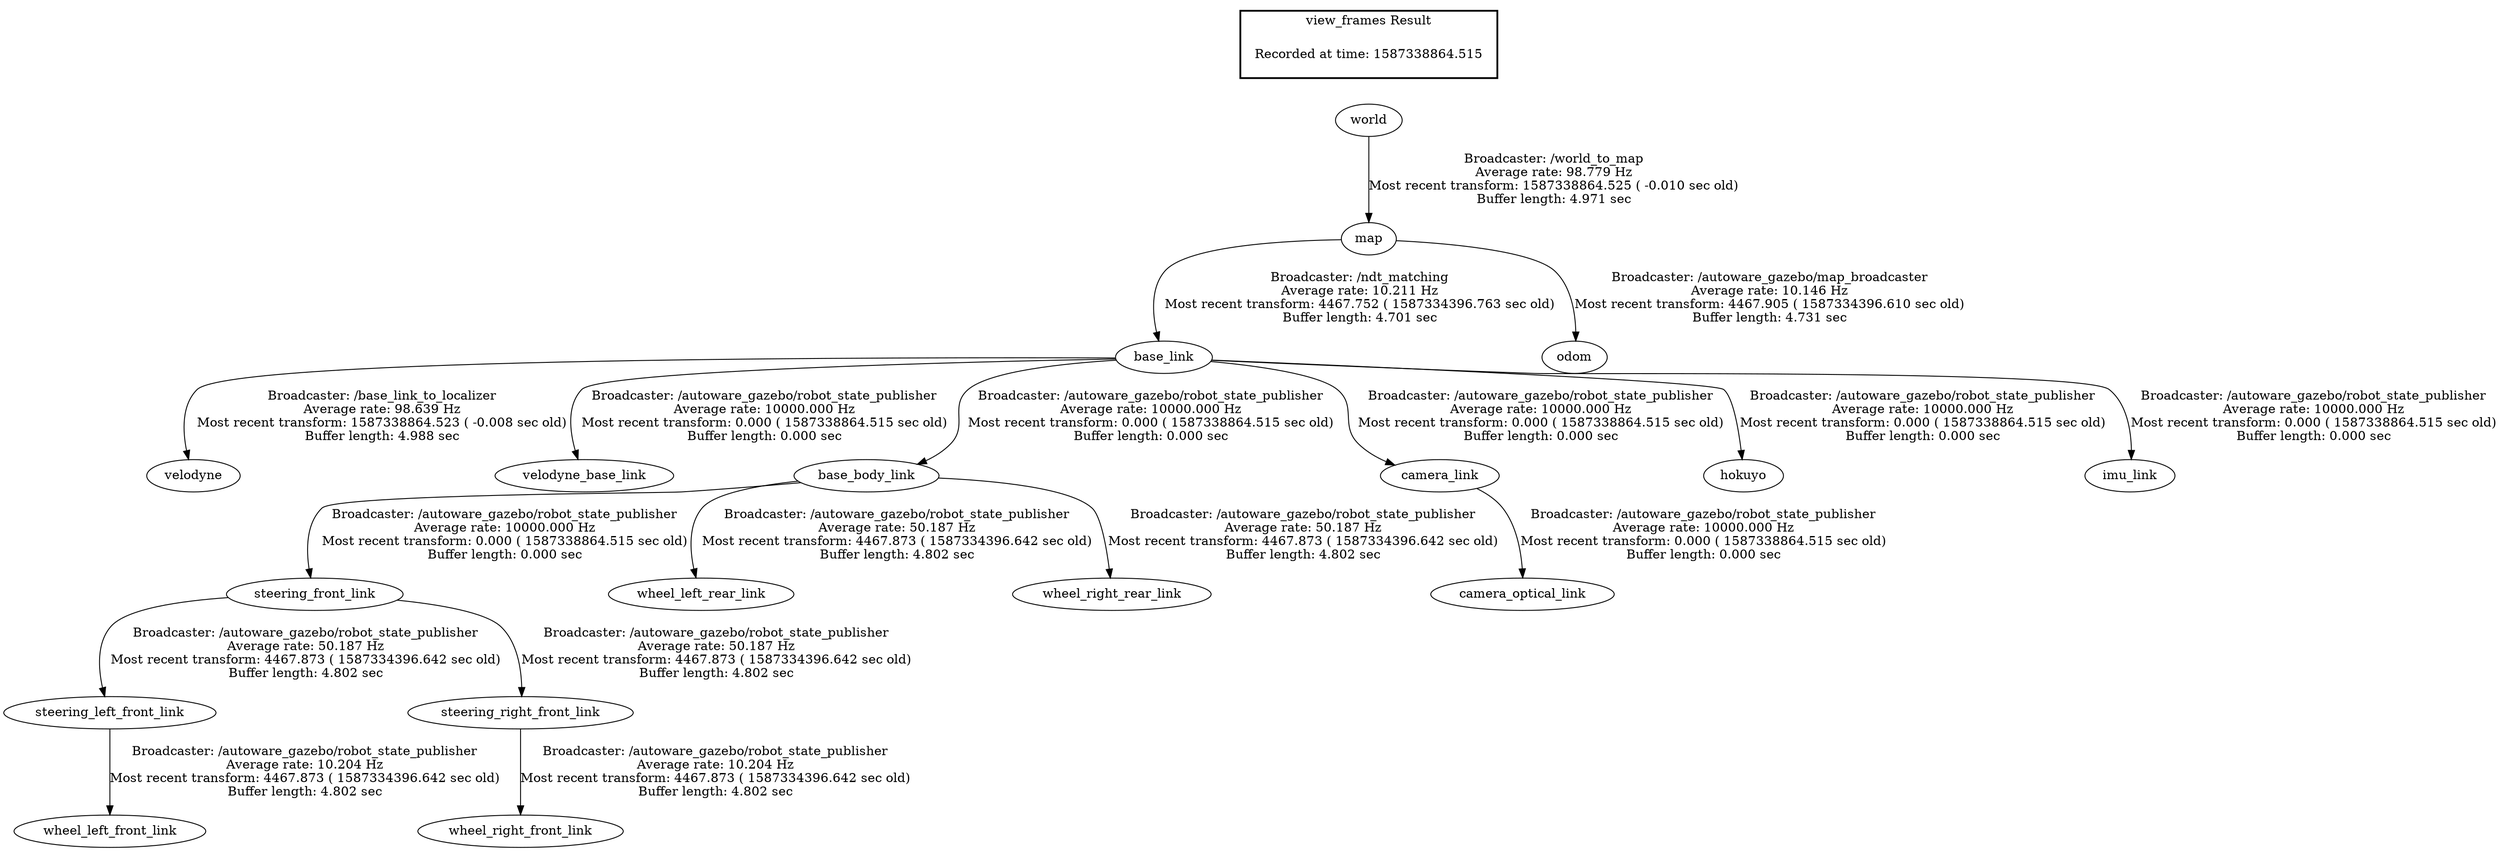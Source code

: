 digraph G {
"base_link" -> "velodyne"[label="Broadcaster: /base_link_to_localizer\nAverage rate: 98.639 Hz\nMost recent transform: 1587338864.523 ( -0.008 sec old)\nBuffer length: 4.988 sec\n"];
"map" -> "base_link"[label="Broadcaster: /ndt_matching\nAverage rate: 10.211 Hz\nMost recent transform: 4467.752 ( 1587334396.763 sec old)\nBuffer length: 4.701 sec\n"];
"base_link" -> "velodyne_base_link"[label="Broadcaster: /autoware_gazebo/robot_state_publisher\nAverage rate: 10000.000 Hz\nMost recent transform: 0.000 ( 1587338864.515 sec old)\nBuffer length: 0.000 sec\n"];
"base_link" -> "base_body_link"[label="Broadcaster: /autoware_gazebo/robot_state_publisher\nAverage rate: 10000.000 Hz\nMost recent transform: 0.000 ( 1587338864.515 sec old)\nBuffer length: 0.000 sec\n"];
"base_link" -> "camera_link"[label="Broadcaster: /autoware_gazebo/robot_state_publisher\nAverage rate: 10000.000 Hz\nMost recent transform: 0.000 ( 1587338864.515 sec old)\nBuffer length: 0.000 sec\n"];
"camera_link" -> "camera_optical_link"[label="Broadcaster: /autoware_gazebo/robot_state_publisher\nAverage rate: 10000.000 Hz\nMost recent transform: 0.000 ( 1587338864.515 sec old)\nBuffer length: 0.000 sec\n"];
"base_link" -> "hokuyo"[label="Broadcaster: /autoware_gazebo/robot_state_publisher\nAverage rate: 10000.000 Hz\nMost recent transform: 0.000 ( 1587338864.515 sec old)\nBuffer length: 0.000 sec\n"];
"base_link" -> "imu_link"[label="Broadcaster: /autoware_gazebo/robot_state_publisher\nAverage rate: 10000.000 Hz\nMost recent transform: 0.000 ( 1587338864.515 sec old)\nBuffer length: 0.000 sec\n"];
"base_body_link" -> "steering_front_link"[label="Broadcaster: /autoware_gazebo/robot_state_publisher\nAverage rate: 10000.000 Hz\nMost recent transform: 0.000 ( 1587338864.515 sec old)\nBuffer length: 0.000 sec\n"];
"world" -> "map"[label="Broadcaster: /world_to_map\nAverage rate: 98.779 Hz\nMost recent transform: 1587338864.525 ( -0.010 sec old)\nBuffer length: 4.971 sec\n"];
"map" -> "odom"[label="Broadcaster: /autoware_gazebo/map_broadcaster\nAverage rate: 10.146 Hz\nMost recent transform: 4467.905 ( 1587334396.610 sec old)\nBuffer length: 4.731 sec\n"];
"steering_front_link" -> "steering_left_front_link"[label="Broadcaster: /autoware_gazebo/robot_state_publisher\nAverage rate: 50.187 Hz\nMost recent transform: 4467.873 ( 1587334396.642 sec old)\nBuffer length: 4.802 sec\n"];
"steering_front_link" -> "steering_right_front_link"[label="Broadcaster: /autoware_gazebo/robot_state_publisher\nAverage rate: 50.187 Hz\nMost recent transform: 4467.873 ( 1587334396.642 sec old)\nBuffer length: 4.802 sec\n"];
"steering_left_front_link" -> "wheel_left_front_link"[label="Broadcaster: /autoware_gazebo/robot_state_publisher\nAverage rate: 10.204 Hz\nMost recent transform: 4467.873 ( 1587334396.642 sec old)\nBuffer length: 4.802 sec\n"];
"base_body_link" -> "wheel_left_rear_link"[label="Broadcaster: /autoware_gazebo/robot_state_publisher\nAverage rate: 50.187 Hz\nMost recent transform: 4467.873 ( 1587334396.642 sec old)\nBuffer length: 4.802 sec\n"];
"steering_right_front_link" -> "wheel_right_front_link"[label="Broadcaster: /autoware_gazebo/robot_state_publisher\nAverage rate: 10.204 Hz\nMost recent transform: 4467.873 ( 1587334396.642 sec old)\nBuffer length: 4.802 sec\n"];
"base_body_link" -> "wheel_right_rear_link"[label="Broadcaster: /autoware_gazebo/robot_state_publisher\nAverage rate: 50.187 Hz\nMost recent transform: 4467.873 ( 1587334396.642 sec old)\nBuffer length: 4.802 sec\n"];
edge [style=invis];
 subgraph cluster_legend { style=bold; color=black; label ="view_frames Result";
"Recorded at time: 1587338864.515"[ shape=plaintext ] ;
 }->"world";
}